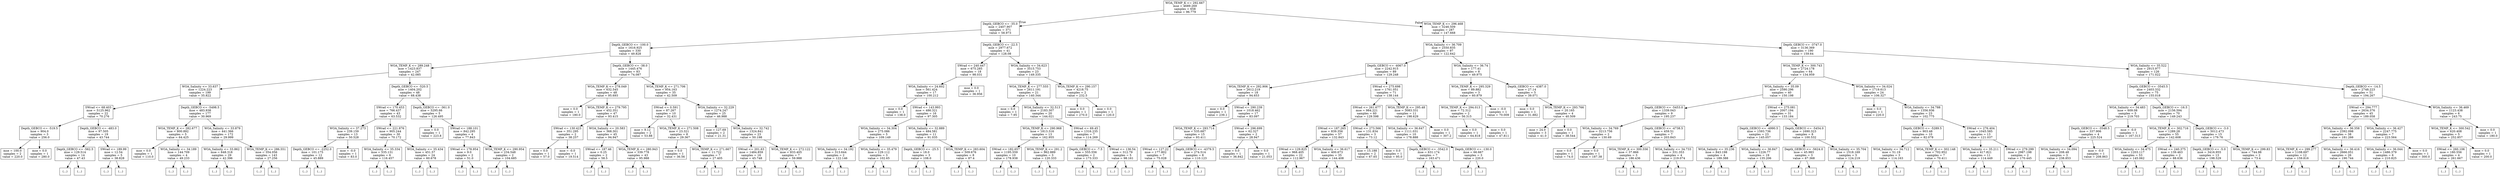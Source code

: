 digraph Tree {
node [shape=box] ;
0 [label="WOA_TEMP_K <= 292.667\nmse = 4689.269\nsamples = 658\nvalue = 96.779"] ;
1 [label="Depth_GEBCO <= -35.0\nmse = 2407.907\nsamples = 371\nvalue = 58.973"] ;
0 -> 1 [labeldistance=2.5, labelangle=45, headlabel="True"] ;
2 [label="Depth_GEBCO <= -100.0\nmse = 1616.925\nsamples = 330\nvalue = 49.828"] ;
1 -> 2 ;
3 [label="WOA_TEMP_K <= 289.248\nmse = 1423.837\nsamples = 247\nvalue = 42.085"] ;
2 -> 3 ;
4 [label="WOA_Salinity <= 33.637\nmse = 1224.223\nsamples = 199\nvalue = 35.822"] ;
3 -> 4 ;
5 [label="SWrad <= 68.403\nmse = 5125.962\nsamples = 22\nvalue = 70.276"] ;
4 -> 5 ;
6 [label="Depth_GEBCO <= -519.5\nmse = 904.0\nsamples = 3\nvalue = 256.0"] ;
5 -> 6 ;
7 [label="mse = 100.0\nsamples = 2\nvalue = 220.0"] ;
6 -> 7 ;
8 [label="mse = 0.0\nsamples = 1\nvalue = 280.0"] ;
6 -> 8 ;
9 [label="Depth_GEBCO <= -483.0\nmse = 97.505\nsamples = 19\nvalue = 43.744"] ;
5 -> 9 ;
10 [label="Depth_GEBCO <= -562.5\nmse = 129.514\nsamples = 14\nvalue = 47.43"] ;
9 -> 10 ;
11 [label="(...)"] ;
10 -> 11 ;
32 [label="(...)"] ;
10 -> 32 ;
33 [label="SWrad <= 189.99\nmse = 12.54\nsamples = 5\nvalue = 38.828"] ;
9 -> 33 ;
34 [label="(...)"] ;
33 -> 34 ;
37 [label="(...)"] ;
33 -> 37 ;
40 [label="Depth_GEBCO <= -5498.5\nmse = 483.938\nsamples = 177\nvalue = 30.969"] ;
4 -> 40 ;
41 [label="WOA_TEMP_K <= 282.677\nmse = 800.892\nsamples = 5\nvalue = 64.425"] ;
40 -> 41 ;
42 [label="mse = 0.0\nsamples = 1\nvalue = 110.0"] ;
41 -> 42 ;
43 [label="WOA_Salinity <= 34.189\nmse = 144.709\nsamples = 4\nvalue = 49.233"] ;
41 -> 43 ;
44 [label="(...)"] ;
43 -> 44 ;
45 [label="(...)"] ;
43 -> 45 ;
48 [label="WOA_Salinity <= 33.879\nmse = 441.366\nsamples = 172\nvalue = 29.999"] ;
40 -> 48 ;
49 [label="WOA_Salinity <= 33.862\nmse = 648.318\nsamples = 29\nvalue = 42.396"] ;
48 -> 49 ;
50 [label="(...)"] ;
49 -> 50 ;
101 [label="(...)"] ;
49 -> 101 ;
106 [label="WOA_TEMP_K <= 286.551\nmse = 354.056\nsamples = 143\nvalue = 27.256"] ;
48 -> 106 ;
107 [label="(...)"] ;
106 -> 107 ;
276 [label="(...)"] ;
106 -> 276 ;
317 [label="Depth_GEBCO <= -520.5\nmse = 1404.202\nsamples = 48\nvalue = 68.438"] ;
3 -> 317 ;
318 [label="SWrad <= 170.453\nmse = 766.437\nsamples = 43\nvalue = 63.532"] ;
317 -> 318 ;
319 [label="WOA_Salinity <= 37.273\nmse = 239.159\nsamples = 13\nvalue = 50.528"] ;
318 -> 319 ;
320 [label="Depth_GEBCO <= -2252.0\nmse = 101.175\nsamples = 12\nvalue = 45.889"] ;
319 -> 320 ;
321 [label="(...)"] ;
320 -> 321 ;
342 [label="(...)"] ;
320 -> 342 ;
343 [label="mse = -0.0\nsamples = 1\nvalue = 83.0"] ;
319 -> 343 ;
344 [label="SWrad <= 221.876\nmse = 905.244\nsamples = 30\nvalue = 70.172"] ;
318 -> 344 ;
345 [label="WOA_Salinity <= 35.334\nmse = 535.131\nsamples = 6\nvalue = 116.457"] ;
344 -> 345 ;
346 [label="(...)"] ;
345 -> 346 ;
347 [label="(...)"] ;
345 -> 347 ;
354 [label="WOA_Salinity <= 35.434\nmse = 451.57\nsamples = 24\nvalue = 60.678"] ;
344 -> 354 ;
355 [label="(...)"] ;
354 -> 355 ;
360 [label="(...)"] ;
354 -> 360 ;
395 [label="Depth_GEBCO <= -361.0\nmse = 5295.66\nsamples = 5\nvalue = 126.495"] ;
317 -> 395 ;
396 [label="mse = 0.0\nsamples = 1\nvalue = 223.8"] ;
395 -> 396 ;
397 [label="SWrad <= 188.101\nmse = 842.295\nsamples = 4\nvalue = 77.843"] ;
395 -> 397 ;
398 [label="SWrad <= 178.954\nmse = 9.0\nsamples = 2\nvalue = 51.0"] ;
397 -> 398 ;
399 [label="(...)"] ;
398 -> 399 ;
400 [label="(...)"] ;
398 -> 400 ;
401 [label="WOA_TEMP_K <= 290.954\nmse = 234.548\nsamples = 2\nvalue = 104.685"] ;
397 -> 401 ;
402 [label="(...)"] ;
401 -> 402 ;
403 [label="(...)"] ;
401 -> 403 ;
404 [label="Depth_GEBCO <= -38.0\nmse = 1445.476\nsamples = 83\nvalue = 74.087"] ;
2 -> 404 ;
405 [label="WOA_TEMP_K <= 278.049\nmse = 632.545\nsamples = 48\nvalue = 95.693"] ;
404 -> 405 ;
406 [label="mse = 0.0\nsamples = 1\nvalue = 180.0"] ;
405 -> 406 ;
407 [label="WOA_TEMP_K <= 279.795\nmse = 452.351\nsamples = 47\nvalue = 93.415"] ;
405 -> 407 ;
408 [label="SWrad <= 130.423\nmse = 351.295\nsamples = 2\nvalue = 38.257"] ;
407 -> 408 ;
409 [label="mse = 0.0\nsamples = 1\nvalue = 57.0"] ;
408 -> 409 ;
410 [label="mse = -0.0\nsamples = 1\nvalue = 19.514"] ;
408 -> 410 ;
411 [label="WOA_Salinity <= 20.583\nmse = 368.301\nsamples = 45\nvalue = 94.947"] ;
407 -> 411 ;
412 [label="SWrad <= 187.46\nmse = 0.25\nsamples = 2\nvalue = 58.5"] ;
411 -> 412 ;
413 [label="(...)"] ;
412 -> 413 ;
414 [label="(...)"] ;
412 -> 414 ;
415 [label="WOA_TEMP_K <= 280.943\nmse = 339.778\nsamples = 43\nvalue = 95.988"] ;
411 -> 415 ;
416 [label="(...)"] ;
415 -> 416 ;
425 [label="(...)"] ;
415 -> 425 ;
476 [label="WOA_TEMP_K <= 271.706\nmse = 954.163\nsamples = 35\nvalue = 42.509"] ;
404 -> 476 ;
477 [label="SWrad <= 0.591\nmse = 87.267\nsamples = 10\nvalue = 32.431"] ;
476 -> 477 ;
478 [label="mse = 9.12\nsamples = 2\nvalue = 53.88"] ;
477 -> 478 ;
479 [label="WOA_TEMP_K <= 271.508\nmse = 23.321\nsamples = 8\nvalue = 29.367"] ;
477 -> 479 ;
480 [label="mse = 0.0\nsamples = 1\nvalue = 36.56"] ;
479 -> 480 ;
481 [label="WOA_TEMP_K <= 271.667\nmse = 11.722\nsamples = 7\nvalue = 27.405"] ;
479 -> 481 ;
482 [label="(...)"] ;
481 -> 482 ;
487 [label="(...)"] ;
481 -> 487 ;
488 [label="WOA_Salinity <= 32.229\nmse = 1274.247\nsamples = 25\nvalue = 46.988"] ;
476 -> 488 ;
489 [label="mse = 127.69\nsamples = 2\nvalue = 21.31"] ;
488 -> 489 ;
490 [label="WOA_Salinity <= 32.742\nmse = 1324.841\nsamples = 23\nvalue = 50.198"] ;
488 -> 490 ;
491 [label="SWrad <= 201.63\nmse = 1484.859\nsamples = 16\nvalue = 45.748"] ;
490 -> 491 ;
492 [label="(...)"] ;
491 -> 492 ;
493 [label="(...)"] ;
491 -> 493 ;
494 [label="WOA_TEMP_K <= 272.122\nmse = 833.405\nsamples = 7\nvalue = 59.988"] ;
490 -> 494 ;
495 [label="(...)"] ;
494 -> 495 ;
496 [label="(...)"] ;
494 -> 496 ;
499 [label="Depth_GEBCO <= -22.5\nmse = 2977.672\nsamples = 41\nvalue = 128.08"] ;
1 -> 499 ;
500 [label="SWrad <= 240.447\nmse = 675.285\nsamples = 18\nvalue = 98.031"] ;
499 -> 500 ;
501 [label="WOA_Salinity <= 24.602\nmse = 561.424\nsamples = 17\nvalue = 100.212"] ;
500 -> 501 ;
502 [label="mse = 0.0\nsamples = 1\nvalue = 138.0"] ;
501 -> 502 ;
503 [label="SWrad <= 143.993\nmse = 486.321\nsamples = 16\nvalue = 97.305"] ;
501 -> 503 ;
504 [label="WOA_Salinity <= 34.304\nmse = 275.086\nsamples = 5\nvalue = 109.149"] ;
503 -> 504 ;
505 [label="WOA_Salinity <= 34.192\nmse = 313.644\nsamples = 2\nvalue = 122.146"] ;
504 -> 505 ;
506 [label="(...)"] ;
505 -> 506 ;
507 [label="(...)"] ;
505 -> 507 ;
508 [label="WOA_Salinity <= 35.479\nmse = 129.112\nsamples = 3\nvalue = 102.65"] ;
504 -> 508 ;
509 [label="(...)"] ;
508 -> 509 ;
510 [label="(...)"] ;
508 -> 510 ;
511 [label="WOA_Salinity <= 32.889\nmse = 484.581\nsamples = 11\nvalue = 91.035"] ;
503 -> 511 ;
512 [label="Depth_GEBCO <= -25.5\nmse = 18.0\nsamples = 3\nvalue = 108.0"] ;
511 -> 512 ;
513 [label="(...)"] ;
512 -> 513 ;
514 [label="(...)"] ;
512 -> 514 ;
515 [label="WOA_TEMP_K <= 283.604\nmse = 509.676\nsamples = 8\nvalue = 87.4"] ;
511 -> 515 ;
516 [label="(...)"] ;
515 -> 516 ;
517 [label="(...)"] ;
515 -> 517 ;
528 [label="mse = 0.0\nsamples = 1\nvalue = 36.956"] ;
500 -> 528 ;
529 [label="WOA_Salinity <= 34.623\nmse = 3515.753\nsamples = 23\nvalue = 149.335"] ;
499 -> 529 ;
530 [label="WOA_TEMP_K <= 277.555\nmse = 2611.191\nsamples = 21\nvalue = 140.344"] ;
529 -> 530 ;
531 [label="mse = 0.0\nsamples = 1\nvalue = 7.95"] ;
530 -> 531 ;
532 [label="WOA_Salinity <= 32.513\nmse = 2183.307\nsamples = 20\nvalue = 144.021"] ;
530 -> 532 ;
533 [label="WOA_TEMP_K <= 290.968\nmse = 1813.316\nsamples = 13\nvalue = 162.955"] ;
532 -> 533 ;
534 [label="SWrad <= 182.657\nmse = 1195.559\nsamples = 10\nvalue = 178.938"] ;
533 -> 534 ;
535 [label="(...)"] ;
534 -> 535 ;
552 [label="(...)"] ;
534 -> 552 ;
553 [label="WOA_TEMP_K <= 291.2\nmse = 962.889\nsamples = 3\nvalue = 120.333"] ;
533 -> 553 ;
554 [label="(...)"] ;
553 -> 554 ;
557 [label="(...)"] ;
553 -> 557 ;
558 [label="SWrad <= 69.45\nmse = 1316.235\nsamples = 7\nvalue = 114.269"] ;
532 -> 558 ;
559 [label="Depth_GEBCO <= -7.5\nmse = 555.556\nsamples = 2\nvalue = 173.333"] ;
558 -> 559 ;
560 [label="(...)"] ;
559 -> 560 ;
561 [label="(...)"] ;
559 -> 561 ;
562 [label="SWrad <= 136.54\nmse = 312.79\nsamples = 5\nvalue = 98.161"] ;
558 -> 562 ;
563 [label="(...)"] ;
562 -> 563 ;
566 [label="(...)"] ;
562 -> 566 ;
571 [label="WOA_TEMP_K <= 290.157\nmse = 4218.75\nsamples = 2\nvalue = 232.5"] ;
529 -> 571 ;
572 [label="mse = 0.0\nsamples = 1\nvalue = 270.0"] ;
571 -> 572 ;
573 [label="mse = 0.0\nsamples = 1\nvalue = 120.0"] ;
571 -> 573 ;
574 [label="WOA_TEMP_K <= 296.468\nmse = 3246.509\nsamples = 287\nvalue = 147.668"] ;
0 -> 574 [labeldistance=2.5, labelangle=-45, headlabel="False"] ;
575 [label="WOA_Salinity <= 36.709\nmse = 2550.835\nsamples = 97\nvalue = 122.642"] ;
574 -> 575 ;
576 [label="Depth_GEBCO <= -4067.0\nmse = 2242.915\nsamples = 89\nvalue = 129.248"] ;
575 -> 576 ;
577 [label="WOA_TEMP_K <= 292.906\nmse = 2612.219\nsamples = 18\nvalue = 94.653"] ;
576 -> 577 ;
578 [label="mse = 0.0\nsamples = 1\nvalue = 239.1"] ;
577 -> 578 ;
579 [label="SWrad <= 290.239\nmse = 1018.462\nsamples = 17\nvalue = 83.097"] ;
577 -> 579 ;
580 [label="WOA_TEMP_K <= 293.714\nmse = 535.687\nsamples = 15\nvalue = 93.411"] ;
579 -> 580 ;
581 [label="SWrad <= 127.22\nmse = 177.802\nsamples = 7\nvalue = 75.028"] ;
580 -> 581 ;
582 [label="(...)"] ;
581 -> 582 ;
583 [label="(...)"] ;
581 -> 583 ;
594 [label="Depth_GEBCO <= -4379.5\nmse = 274.514\nsamples = 8\nvalue = 110.123"] ;
580 -> 594 ;
595 [label="(...)"] ;
594 -> 595 ;
606 [label="(...)"] ;
594 -> 606 ;
607 [label="SWrad <= 296.699\nmse = 62.327\nsamples = 2\nvalue = 28.947"] ;
579 -> 607 ;
608 [label="mse = 0.0\nsamples = 1\nvalue = 36.842"] ;
607 -> 608 ;
609 [label="mse = 0.0\nsamples = 1\nvalue = 21.053"] ;
607 -> 609 ;
610 [label="SWrad <= 275.698\nmse = 1761.051\nsamples = 71\nvalue = 138.144"] ;
576 -> 610 ;
611 [label="SWrad <= 261.677\nmse = 984.221\nsamples = 60\nvalue = 129.598"] ;
610 -> 611 ;
612 [label="SWrad <= 187.265\nmse = 839.356\nsamples = 57\nvalue = 132.843"] ;
611 -> 612 ;
613 [label="SWrad <= 129.825\nmse = 968.405\nsamples = 22\nvalue = 112.967"] ;
612 -> 613 ;
614 [label="(...)"] ;
613 -> 614 ;
631 [label="(...)"] ;
613 -> 631 ;
652 [label="WOA_Salinity <= 36.617\nmse = 400.673\nsamples = 35\nvalue = 144.408"] ;
612 -> 652 ;
653 [label="(...)"] ;
652 -> 653 ;
692 [label="(...)"] ;
652 -> 692 ;
695 [label="SWrad <= 273.566\nmse = 131.834\nsamples = 3\nvalue = 73.12"] ;
611 -> 695 ;
696 [label="mse = 15.188\nsamples = 2\nvalue = 67.65"] ;
695 -> 696 ;
697 [label="mse = 0.0\nsamples = 1\nvalue = 95.0"] ;
695 -> 697 ;
698 [label="WOA_TEMP_K <= 295.48\nmse = 3083.331\nsamples = 11\nvalue = 198.629"] ;
610 -> 698 ;
699 [label="WOA_Salinity <= 36.647\nmse = 1111.031\nsamples = 10\nvalue = 178.888"] ;
698 -> 699 ;
700 [label="Depth_GEBCO <= -3542.0\nmse = 631.174\nsamples = 7\nvalue = 163.471"] ;
699 -> 700 ;
701 [label="(...)"] ;
700 -> 701 ;
702 [label="(...)"] ;
700 -> 702 ;
707 [label="Depth_GEBCO <= -130.0\nmse = 66.667\nsamples = 3\nvalue = 220.0"] ;
699 -> 707 ;
708 [label="(...)"] ;
707 -> 708 ;
709 [label="(...)"] ;
707 -> 709 ;
710 [label="mse = 0.0\nsamples = 1\nvalue = 307.2"] ;
698 -> 710 ;
711 [label="WOA_Salinity <= 36.74\nmse = 177.41\nsamples = 8\nvalue = 49.975"] ;
575 -> 711 ;
712 [label="WOA_TEMP_K <= 295.329\nmse = 89.882\nsamples = 3\nvalue = 60.879"] ;
711 -> 712 ;
713 [label="WOA_TEMP_K <= 294.013\nmse = 72.312\nsamples = 2\nvalue = 56.315"] ;
712 -> 713 ;
714 [label="mse = 0.0\nsamples = 1\nvalue = 64.818"] ;
713 -> 714 ;
715 [label="mse = 0.0\nsamples = 1\nvalue = 47.811"] ;
713 -> 715 ;
716 [label="mse = -0.0\nsamples = 1\nvalue = 70.009"] ;
712 -> 716 ;
717 [label="Depth_GEBCO <= -4387.0\nmse = 27.14\nsamples = 5\nvalue = 39.071"] ;
711 -> 717 ;
718 [label="mse = 0.0\nsamples = 1\nvalue = 31.882"] ;
717 -> 718 ;
719 [label="WOA_TEMP_K <= 293.766\nmse = 20.165\nsamples = 4\nvalue = 40.509"] ;
717 -> 719 ;
720 [label="mse = 24.0\nsamples = 3\nvalue = 41.0"] ;
719 -> 720 ;
721 [label="mse = 0.0\nsamples = 1\nvalue = 38.544"] ;
719 -> 721 ;
722 [label="Depth_GEBCO <= -3747.0\nmse = 3136.369\nsamples = 190\nvalue = 159.64"] ;
574 -> 722 ;
723 [label="WOA_TEMP_K <= 300.743\nmse = 2724.178\nsamples = 64\nvalue = 134.959"] ;
722 -> 723 ;
724 [label="WOA_Salinity <= 35.09\nmse = 2590.296\nsamples = 40\nvalue = 150.198"] ;
723 -> 724 ;
725 [label="Depth_GEBCO <= -5453.0\nmse = 1339.043\nsamples = 9\nvalue = 195.237"] ;
724 -> 725 ;
726 [label="WOA_Salinity <= 34.769\nmse = 3213.756\nsamples = 2\nvalue = 130.69"] ;
725 -> 726 ;
727 [label="mse = 0.0\nsamples = 1\nvalue = 74.0"] ;
726 -> 727 ;
728 [label="mse = 0.0\nsamples = 1\nvalue = 187.38"] ;
726 -> 728 ;
729 [label="Depth_GEBCO <= -4738.5\nmse = 459.51\nsamples = 7\nvalue = 203.843"] ;
725 -> 729 ;
730 [label="WOA_TEMP_K <= 300.556\nmse = 37.866\nsamples = 3\nvalue = 186.436"] ;
729 -> 730 ;
731 [label="(...)"] ;
730 -> 731 ;
734 [label="(...)"] ;
730 -> 734 ;
735 [label="WOA_Salinity <= 34.733\nmse = 331.353\nsamples = 4\nvalue = 219.074"] ;
729 -> 735 ;
736 [label="(...)"] ;
735 -> 736 ;
737 [label="(...)"] ;
735 -> 737 ;
738 [label="SWrad <= 275.081\nmse = 2007.194\nsamples = 31\nvalue = 133.184"] ;
724 -> 738 ;
739 [label="Depth_GEBCO <= -4990.5\nmse = 1593.736\nsamples = 23\nvalue = 145.057"] ;
738 -> 739 ;
740 [label="WOA_Salinity <= 35.236\nmse = 843.198\nsamples = 4\nvalue = 189.388"] ;
739 -> 740 ;
741 [label="(...)"] ;
740 -> 741 ;
744 [label="(...)"] ;
740 -> 744 ;
747 [label="WOA_Salinity <= 36.847\nmse = 1226.77\nsamples = 19\nvalue = 135.206"] ;
739 -> 747 ;
748 [label="(...)"] ;
747 -> 748 ;
777 [label="(...)"] ;
747 -> 777 ;
784 [label="Depth_GEBCO <= -5454.0\nmse = 1690.323\nsamples = 8\nvalue = 100.532"] ;
738 -> 784 ;
785 [label="Depth_GEBCO <= -5624.0\nmse = 45.983\nsamples = 3\nvalue = 67.368"] ;
784 -> 785 ;
786 [label="(...)"] ;
785 -> 786 ;
787 [label="(...)"] ;
785 -> 787 ;
790 [label="WOA_Salinity <= 35.704\nmse = 1518.169\nsamples = 5\nvalue = 124.219"] ;
784 -> 790 ;
791 [label="(...)"] ;
790 -> 791 ;
792 [label="(...)"] ;
790 -> 792 ;
799 [label="WOA_Salinity <= 34.024\nmse = 1719.613\nsamples = 24\nvalue = 106.327"] ;
723 -> 799 ;
800 [label="mse = 0.0\nsamples = 1\nvalue = 220.0"] ;
799 -> 800 ;
801 [label="WOA_Salinity <= 34.788\nmse = 1356.936\nsamples = 23\nvalue = 102.775"] ;
799 -> 801 ;
802 [label="Depth_GEBCO <= -5289.5\nmse = 903.48\nsamples = 10\nvalue = 82.078"] ;
801 -> 802 ;
803 [label="WOA_Salinity <= 34.712\nmse = 51.19\nsamples = 3\nvalue = 114.163"] ;
802 -> 803 ;
804 [label="(...)"] ;
803 -> 804 ;
807 [label="(...)"] ;
803 -> 807 ;
808 [label="WOA_TEMP_K <= 302.148\nmse = 702.952\nsamples = 7\nvalue = 70.411"] ;
802 -> 808 ;
809 [label="(...)"] ;
808 -> 809 ;
820 [label="(...)"] ;
808 -> 820 ;
821 [label="SWrad <= 276.404\nmse = 1045.585\nsamples = 13\nvalue = 121.037"] ;
801 -> 821 ;
822 [label="WOA_Salinity <= 35.211\nmse = 417.821\nsamples = 11\nvalue = 114.449"] ;
821 -> 822 ;
823 [label="(...)"] ;
822 -> 823 ;
828 [label="(...)"] ;
822 -> 828 ;
843 [label="SWrad <= 279.299\nmse = 2987.198\nsamples = 2\nvalue = 170.445"] ;
821 -> 843 ;
844 [label="(...)"] ;
843 -> 844 ;
845 [label="(...)"] ;
843 -> 845 ;
846 [label="WOA_Salinity <= 35.522\nmse = 2915.977\nsamples = 126\nvalue = 171.022"] ;
722 -> 846 ;
847 [label="Depth_GEBCO <= -3545.5\nmse = 2403.332\nsamples = 75\nvalue = 155.018"] ;
846 -> 847 ;
848 [label="WOA_Salinity <= 34.483\nmse = 609.08\nsamples = 5\nvalue = 219.703"] ;
847 -> 848 ;
849 [label="Depth_GEBCO <= -3548.5\nmse = 337.906\nsamples = 4\nvalue = 225.524"] ;
848 -> 849 ;
850 [label="WOA_Salinity <= 34.094\nmse = 208.48\nsamples = 3\nvalue = 238.853"] ;
849 -> 850 ;
851 [label="(...)"] ;
850 -> 851 ;
854 [label="(...)"] ;
850 -> 854 ;
855 [label="mse = -0.0\nsamples = 1\nvalue = 208.863"] ;
849 -> 855 ;
856 [label="mse = -0.0\nsamples = 1\nvalue = 167.313"] ;
848 -> 856 ;
857 [label="Depth_GEBCO <= -16.5\nmse = 2156.594\nsamples = 70\nvalue = 149.243"] ;
847 -> 857 ;
858 [label="WOA_TEMP_K <= 302.716\nmse = 1289.28\nsamples = 55\nvalue = 142.608"] ;
857 -> 858 ;
859 [label="WOA_Salinity <= 34.475\nmse = 1203.117\nsamples = 53\nvalue = 145.062"] ;
858 -> 859 ;
860 [label="(...)"] ;
859 -> 860 ;
913 [label="(...)"] ;
859 -> 913 ;
942 [label="SWrad <= 240.375\nmse = 139.463\nsamples = 2\nvalue = 88.636"] ;
858 -> 942 ;
943 [label="(...)"] ;
942 -> 943 ;
944 [label="(...)"] ;
942 -> 944 ;
945 [label="Depth_GEBCO <= -3.0\nmse = 5012.473\nsamples = 15\nvalue = 179.76"] ;
857 -> 945 ;
946 [label="Depth_GEBCO <= -5.0\nmse = 3416.955\nsamples = 13\nvalue = 198.529"] ;
945 -> 946 ;
947 [label="(...)"] ;
946 -> 947 ;
956 [label="(...)"] ;
946 -> 956 ;
959 [label="WOA_TEMP_K <= 299.83\nmse = 744.98\nsamples = 2\nvalue = 73.4"] ;
945 -> 959 ;
960 [label="(...)"] ;
959 -> 960 ;
961 [label="(...)"] ;
959 -> 961 ;
962 [label="Depth_GEBCO <= -14.5\nmse = 2748.223\nsamples = 51\nvalue = 194.267"] ;
846 -> 962 ;
963 [label="SWrad <= 294.777\nmse = 2634.376\nsamples = 45\nvalue = 189.058"] ;
962 -> 963 ;
964 [label="WOA_Salinity <= 36.358\nmse = 2392.098\nsamples = 38\nvalue = 181.266"] ;
963 -> 964 ;
965 [label="WOA_TEMP_K <= 299.277\nmse = 1108.697\nsamples = 12\nvalue = 159.816"] ;
964 -> 965 ;
966 [label="(...)"] ;
965 -> 966 ;
977 [label="(...)"] ;
965 -> 977 ;
980 [label="WOA_Salinity <= 36.416\nmse = 2666.051\nsamples = 26\nvalue = 190.744"] ;
964 -> 980 ;
981 [label="(...)"] ;
980 -> 981 ;
984 [label="(...)"] ;
980 -> 984 ;
1005 [label="WOA_Salinity <= 36.427\nmse = 2247.775\nsamples = 7\nvalue = 223.564"] ;
963 -> 1005 ;
1006 [label="WOA_Salinity <= 36.044\nmse = 1486.379\nsamples = 6\nvalue = 210.825"] ;
1005 -> 1006 ;
1007 [label="(...)"] ;
1006 -> 1007 ;
1012 [label="(...)"] ;
1006 -> 1012 ;
1017 [label="mse = 0.0\nsamples = 1\nvalue = 300.0"] ;
1005 -> 1017 ;
1018 [label="WOA_Salinity <= 36.469\nmse = 1123.438\nsamples = 6\nvalue = 243.75"] ;
962 -> 1018 ;
1019 [label="WOA_TEMP_K <= 300.542\nmse = 620.408\nsamples = 5\nvalue = 252.857"] ;
1018 -> 1019 ;
1020 [label="SWrad <= 260.106\nmse = 180.556\nsamples = 4\nvalue = 261.667"] ;
1019 -> 1020 ;
1021 [label="(...)"] ;
1020 -> 1021 ;
1024 [label="(...)"] ;
1020 -> 1024 ;
1025 [label="mse = 0.0\nsamples = 1\nvalue = 200.0"] ;
1019 -> 1025 ;
1026 [label="mse = 0.0\nsamples = 1\nvalue = 180.0"] ;
1018 -> 1026 ;
}